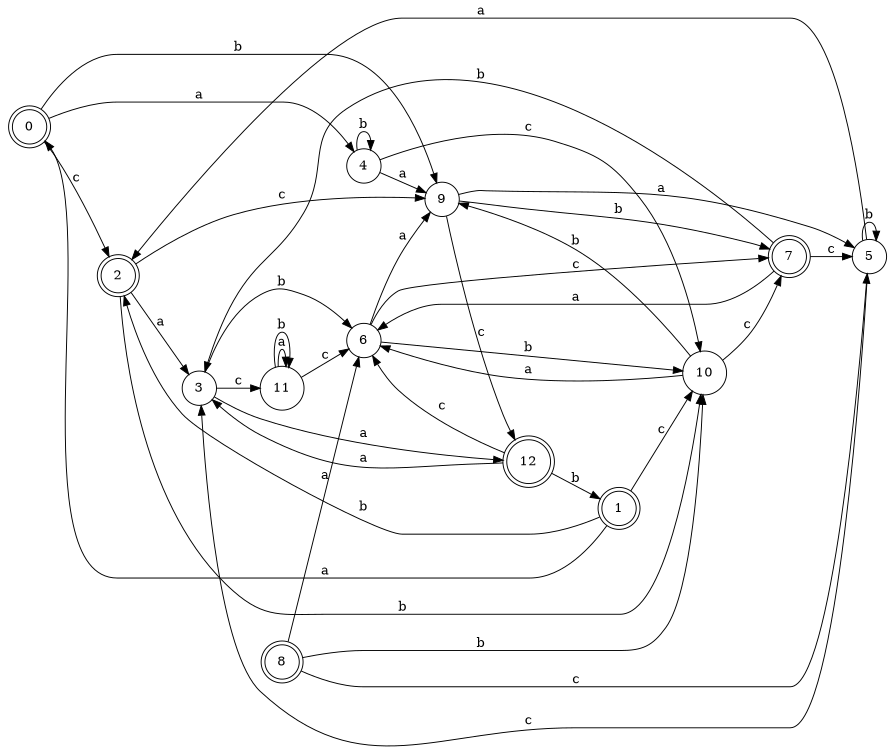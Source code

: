 digraph n11_6 {
__start0 [label="" shape="none"];

rankdir=LR;
size="8,5";

s0 [style="rounded,filled", color="black", fillcolor="white" shape="doublecircle", label="0"];
s1 [style="rounded,filled", color="black", fillcolor="white" shape="doublecircle", label="1"];
s2 [style="rounded,filled", color="black", fillcolor="white" shape="doublecircle", label="2"];
s3 [style="filled", color="black", fillcolor="white" shape="circle", label="3"];
s4 [style="filled", color="black", fillcolor="white" shape="circle", label="4"];
s5 [style="filled", color="black", fillcolor="white" shape="circle", label="5"];
s6 [style="filled", color="black", fillcolor="white" shape="circle", label="6"];
s7 [style="rounded,filled", color="black", fillcolor="white" shape="doublecircle", label="7"];
s8 [style="rounded,filled", color="black", fillcolor="white" shape="doublecircle", label="8"];
s9 [style="filled", color="black", fillcolor="white" shape="circle", label="9"];
s10 [style="filled", color="black", fillcolor="white" shape="circle", label="10"];
s11 [style="filled", color="black", fillcolor="white" shape="circle", label="11"];
s12 [style="rounded,filled", color="black", fillcolor="white" shape="doublecircle", label="12"];
s0 -> s4 [label="a"];
s0 -> s9 [label="b"];
s0 -> s2 [label="c"];
s1 -> s0 [label="a"];
s1 -> s2 [label="b"];
s1 -> s10 [label="c"];
s2 -> s3 [label="a"];
s2 -> s10 [label="b"];
s2 -> s9 [label="c"];
s3 -> s12 [label="a"];
s3 -> s6 [label="b"];
s3 -> s11 [label="c"];
s4 -> s9 [label="a"];
s4 -> s4 [label="b"];
s4 -> s10 [label="c"];
s5 -> s2 [label="a"];
s5 -> s5 [label="b"];
s5 -> s3 [label="c"];
s6 -> s9 [label="a"];
s6 -> s10 [label="b"];
s6 -> s7 [label="c"];
s7 -> s6 [label="a"];
s7 -> s3 [label="b"];
s7 -> s5 [label="c"];
s8 -> s6 [label="a"];
s8 -> s10 [label="b"];
s8 -> s5 [label="c"];
s9 -> s5 [label="a"];
s9 -> s7 [label="b"];
s9 -> s12 [label="c"];
s10 -> s6 [label="a"];
s10 -> s9 [label="b"];
s10 -> s7 [label="c"];
s11 -> s11 [label="a"];
s11 -> s11 [label="b"];
s11 -> s6 [label="c"];
s12 -> s3 [label="a"];
s12 -> s1 [label="b"];
s12 -> s6 [label="c"];

}